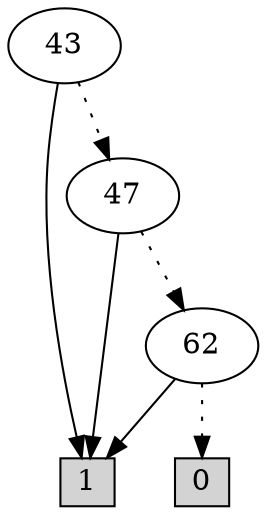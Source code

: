 digraph G {
0 [shape=box, label="0", style=filled, shape=box, height=0.3, width=0.3];
1 [shape=box, label="1", style=filled, shape=box, height=0.3, width=0.3];
3976 [label="43"];
3976 -> 3975 [style=dotted];
3976 -> 1 [style=filled];
3975 [label="47"];
3975 -> 126 [style=dotted];
3975 -> 1 [style=filled];
126 [label="62"];
126 -> 0 [style=dotted];
126 -> 1 [style=filled];
}
